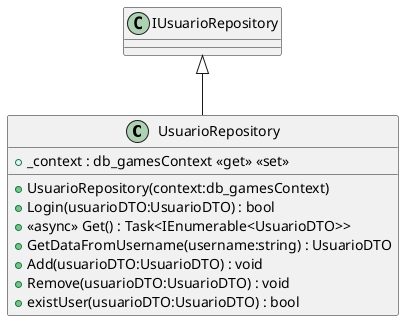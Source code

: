 @startuml
class UsuarioRepository {
    + _context : db_gamesContext <<get>> <<set>>
    + UsuarioRepository(context:db_gamesContext)
    + Login(usuarioDTO:UsuarioDTO) : bool
    + <<async>> Get() : Task<IEnumerable<UsuarioDTO>>
    + GetDataFromUsername(username:string) : UsuarioDTO
    + Add(usuarioDTO:UsuarioDTO) : void
    + Remove(usuarioDTO:UsuarioDTO) : void
    + existUser(usuarioDTO:UsuarioDTO) : bool
}
IUsuarioRepository <|-- UsuarioRepository
@enduml
